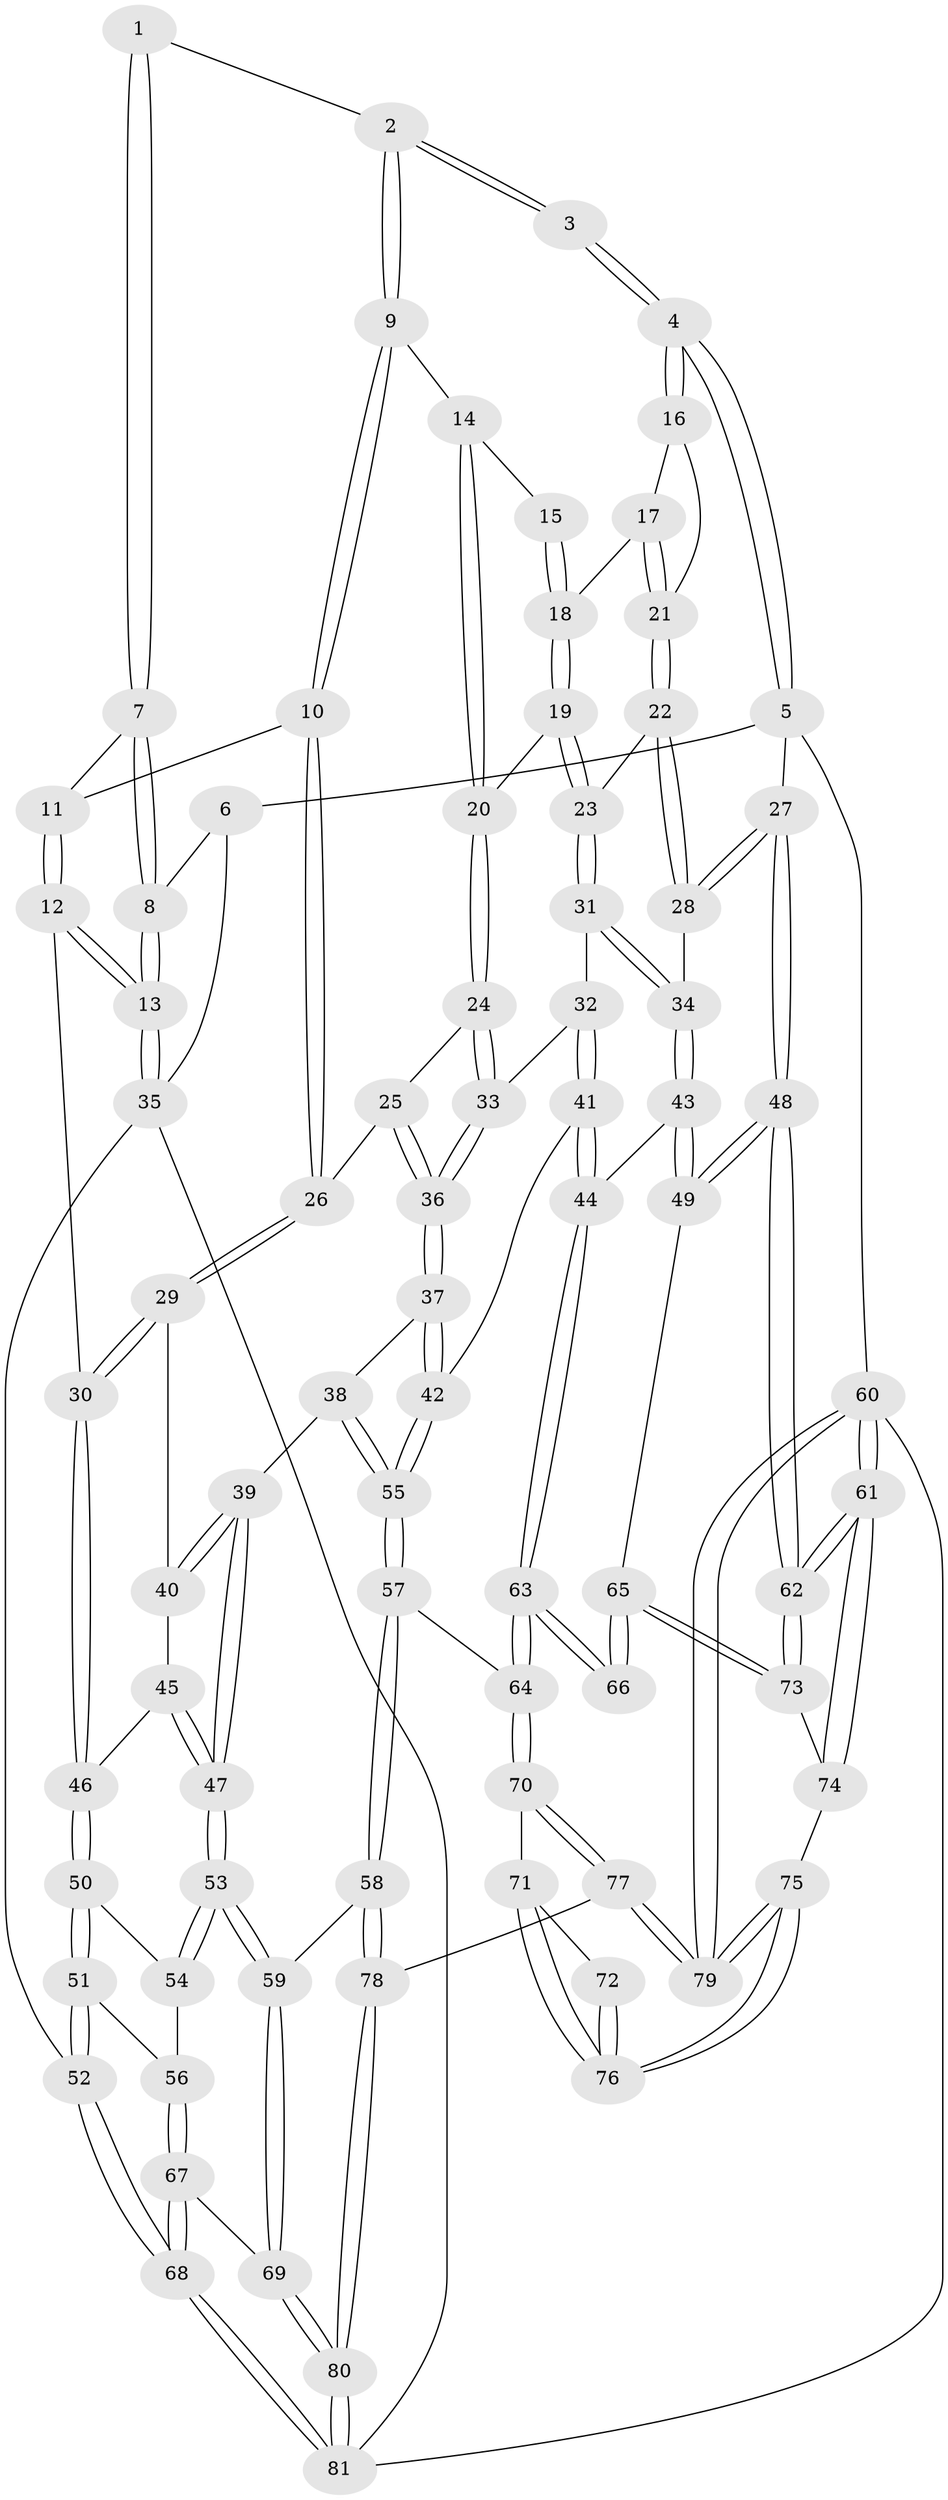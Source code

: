// Generated by graph-tools (version 1.1) at 2025/01/03/09/25 05:01:33]
// undirected, 81 vertices, 199 edges
graph export_dot {
graph [start="1"]
  node [color=gray90,style=filled];
  1 [pos="+0.2199709123814065+0"];
  2 [pos="+0.4552415935722907+0"];
  3 [pos="+0.955289082841012+0"];
  4 [pos="+1+0"];
  5 [pos="+1+0"];
  6 [pos="+0.19009575497066322+0"];
  7 [pos="+0.26344286964310276+0.017672542497073274"];
  8 [pos="+0+0.32093691467274127"];
  9 [pos="+0.5436415836481899+0.2098184325931609"];
  10 [pos="+0.41885690458906233+0.27074280198391043"];
  11 [pos="+0.2731918214132113+0.04314557812576919"];
  12 [pos="+0.08470965580995528+0.41559594886788104"];
  13 [pos="+0+0.3879854961151218"];
  14 [pos="+0.6011525600644172+0.20262832179778859"];
  15 [pos="+0.7668700319378536+0.06828081888779163"];
  16 [pos="+0.9064531369648255+0.21821899369321499"];
  17 [pos="+0.7867784406521366+0.31425697714987155"];
  18 [pos="+0.7834789283417857+0.3139916351944871"];
  19 [pos="+0.714367314908373+0.3704879813661972"];
  20 [pos="+0.7005376531720239+0.371610540816211"];
  21 [pos="+0.8448999058501633+0.33395616891668617"];
  22 [pos="+0.8591771801847922+0.3576189336643912"];
  23 [pos="+0.8046331075691612+0.4217745528510753"];
  24 [pos="+0.6941242367862102+0.382179815278896"];
  25 [pos="+0.532119489179313+0.45495607008225325"];
  26 [pos="+0.3843993506285678+0.3631243687814208"];
  27 [pos="+1+0.38548790424927376"];
  28 [pos="+1+0.4170899605409447"];
  29 [pos="+0.34179076558045585+0.39560293234107424"];
  30 [pos="+0.1424225528104005+0.437913732772636"];
  31 [pos="+0.8239418098543292+0.45953825983686536"];
  32 [pos="+0.7255859592187967+0.5303028632001858"];
  33 [pos="+0.7051477366142112+0.5129845717059749"];
  34 [pos="+0.9119445158165589+0.5034951490839134"];
  35 [pos="+0+0.39343845834780133"];
  36 [pos="+0.5719520363838361+0.5323521611864184"];
  37 [pos="+0.5693122848608637+0.558395377891557"];
  38 [pos="+0.4358001469287723+0.6220298123005901"];
  39 [pos="+0.4100282173444449+0.6195957350216067"];
  40 [pos="+0.37679718097501036+0.5250494695943312"];
  41 [pos="+0.7561390486842161+0.6181831150457456"];
  42 [pos="+0.5965604648887202+0.6254176239600039"];
  43 [pos="+0.8691489411184553+0.5866771760544699"];
  44 [pos="+0.7643809675268061+0.6258768651732816"];
  45 [pos="+0.29989604438534706+0.6194106502552943"];
  46 [pos="+0.1583897110078626+0.5148530595805724"];
  47 [pos="+0.35425384326557374+0.7159151399856942"];
  48 [pos="+1+0.7293961007911326"];
  49 [pos="+0.9719995723198231+0.7219335410424964"];
  50 [pos="+0.1605726689589302+0.5364127772480761"];
  51 [pos="+0.06390147111094965+0.7037702772183653"];
  52 [pos="+0+0.7547406448775728"];
  53 [pos="+0.33174605190455725+0.7766901484998116"];
  54 [pos="+0.17683137200232246+0.5890335070453586"];
  55 [pos="+0.5696233597919628+0.727780415504144"];
  56 [pos="+0.14295113548552676+0.7405721326251946"];
  57 [pos="+0.5737744719902254+0.7620470241962496"];
  58 [pos="+0.4509232086995657+0.8291710561833058"];
  59 [pos="+0.3321647260052128+0.7964994749962383"];
  60 [pos="+1+1"];
  61 [pos="+1+1"];
  62 [pos="+1+0.9503926919928399"];
  63 [pos="+0.763592251641268+0.6522922320392981"];
  64 [pos="+0.6691339525533134+0.803457619659589"];
  65 [pos="+0.9035055144220082+0.7605322404567135"];
  66 [pos="+0.8652213683649964+0.7535152963602721"];
  67 [pos="+0.19067874277747585+0.849454781935657"];
  68 [pos="+0+0.8240887328826574"];
  69 [pos="+0.23467168898577628+0.8741681288937618"];
  70 [pos="+0.6728332437891225+0.809244986083857"];
  71 [pos="+0.7072488452443182+0.8147311899848871"];
  72 [pos="+0.8159131097157625+0.7839298644403528"];
  73 [pos="+0.8923668924237466+0.839220587927941"];
  74 [pos="+0.8739898261077796+0.8867132597585005"];
  75 [pos="+0.8422074909236761+0.8997038234291421"];
  76 [pos="+0.8344877936015987+0.8929246849615694"];
  77 [pos="+0.6500474535219277+1"];
  78 [pos="+0.570561044794176+1"];
  79 [pos="+0.7033364300962871+1"];
  80 [pos="+0.21020458981984314+1"];
  81 [pos="+0+1"];
  1 -- 2;
  1 -- 7;
  1 -- 7;
  2 -- 3;
  2 -- 3;
  2 -- 9;
  2 -- 9;
  3 -- 4;
  3 -- 4;
  4 -- 5;
  4 -- 5;
  4 -- 16;
  4 -- 16;
  5 -- 6;
  5 -- 27;
  5 -- 60;
  6 -- 8;
  6 -- 35;
  7 -- 8;
  7 -- 8;
  7 -- 11;
  8 -- 13;
  8 -- 13;
  9 -- 10;
  9 -- 10;
  9 -- 14;
  10 -- 11;
  10 -- 26;
  10 -- 26;
  11 -- 12;
  11 -- 12;
  12 -- 13;
  12 -- 13;
  12 -- 30;
  13 -- 35;
  13 -- 35;
  14 -- 15;
  14 -- 20;
  14 -- 20;
  15 -- 18;
  15 -- 18;
  16 -- 17;
  16 -- 21;
  17 -- 18;
  17 -- 21;
  17 -- 21;
  18 -- 19;
  18 -- 19;
  19 -- 20;
  19 -- 23;
  19 -- 23;
  20 -- 24;
  20 -- 24;
  21 -- 22;
  21 -- 22;
  22 -- 23;
  22 -- 28;
  22 -- 28;
  23 -- 31;
  23 -- 31;
  24 -- 25;
  24 -- 33;
  24 -- 33;
  25 -- 26;
  25 -- 36;
  25 -- 36;
  26 -- 29;
  26 -- 29;
  27 -- 28;
  27 -- 28;
  27 -- 48;
  27 -- 48;
  28 -- 34;
  29 -- 30;
  29 -- 30;
  29 -- 40;
  30 -- 46;
  30 -- 46;
  31 -- 32;
  31 -- 34;
  31 -- 34;
  32 -- 33;
  32 -- 41;
  32 -- 41;
  33 -- 36;
  33 -- 36;
  34 -- 43;
  34 -- 43;
  35 -- 52;
  35 -- 81;
  36 -- 37;
  36 -- 37;
  37 -- 38;
  37 -- 42;
  37 -- 42;
  38 -- 39;
  38 -- 55;
  38 -- 55;
  39 -- 40;
  39 -- 40;
  39 -- 47;
  39 -- 47;
  40 -- 45;
  41 -- 42;
  41 -- 44;
  41 -- 44;
  42 -- 55;
  42 -- 55;
  43 -- 44;
  43 -- 49;
  43 -- 49;
  44 -- 63;
  44 -- 63;
  45 -- 46;
  45 -- 47;
  45 -- 47;
  46 -- 50;
  46 -- 50;
  47 -- 53;
  47 -- 53;
  48 -- 49;
  48 -- 49;
  48 -- 62;
  48 -- 62;
  49 -- 65;
  50 -- 51;
  50 -- 51;
  50 -- 54;
  51 -- 52;
  51 -- 52;
  51 -- 56;
  52 -- 68;
  52 -- 68;
  53 -- 54;
  53 -- 54;
  53 -- 59;
  53 -- 59;
  54 -- 56;
  55 -- 57;
  55 -- 57;
  56 -- 67;
  56 -- 67;
  57 -- 58;
  57 -- 58;
  57 -- 64;
  58 -- 59;
  58 -- 78;
  58 -- 78;
  59 -- 69;
  59 -- 69;
  60 -- 61;
  60 -- 61;
  60 -- 79;
  60 -- 79;
  60 -- 81;
  61 -- 62;
  61 -- 62;
  61 -- 74;
  61 -- 74;
  62 -- 73;
  62 -- 73;
  63 -- 64;
  63 -- 64;
  63 -- 66;
  63 -- 66;
  64 -- 70;
  64 -- 70;
  65 -- 66;
  65 -- 66;
  65 -- 73;
  65 -- 73;
  67 -- 68;
  67 -- 68;
  67 -- 69;
  68 -- 81;
  68 -- 81;
  69 -- 80;
  69 -- 80;
  70 -- 71;
  70 -- 77;
  70 -- 77;
  71 -- 72;
  71 -- 76;
  71 -- 76;
  72 -- 76;
  72 -- 76;
  73 -- 74;
  74 -- 75;
  75 -- 76;
  75 -- 76;
  75 -- 79;
  75 -- 79;
  77 -- 78;
  77 -- 79;
  77 -- 79;
  78 -- 80;
  78 -- 80;
  80 -- 81;
  80 -- 81;
}
